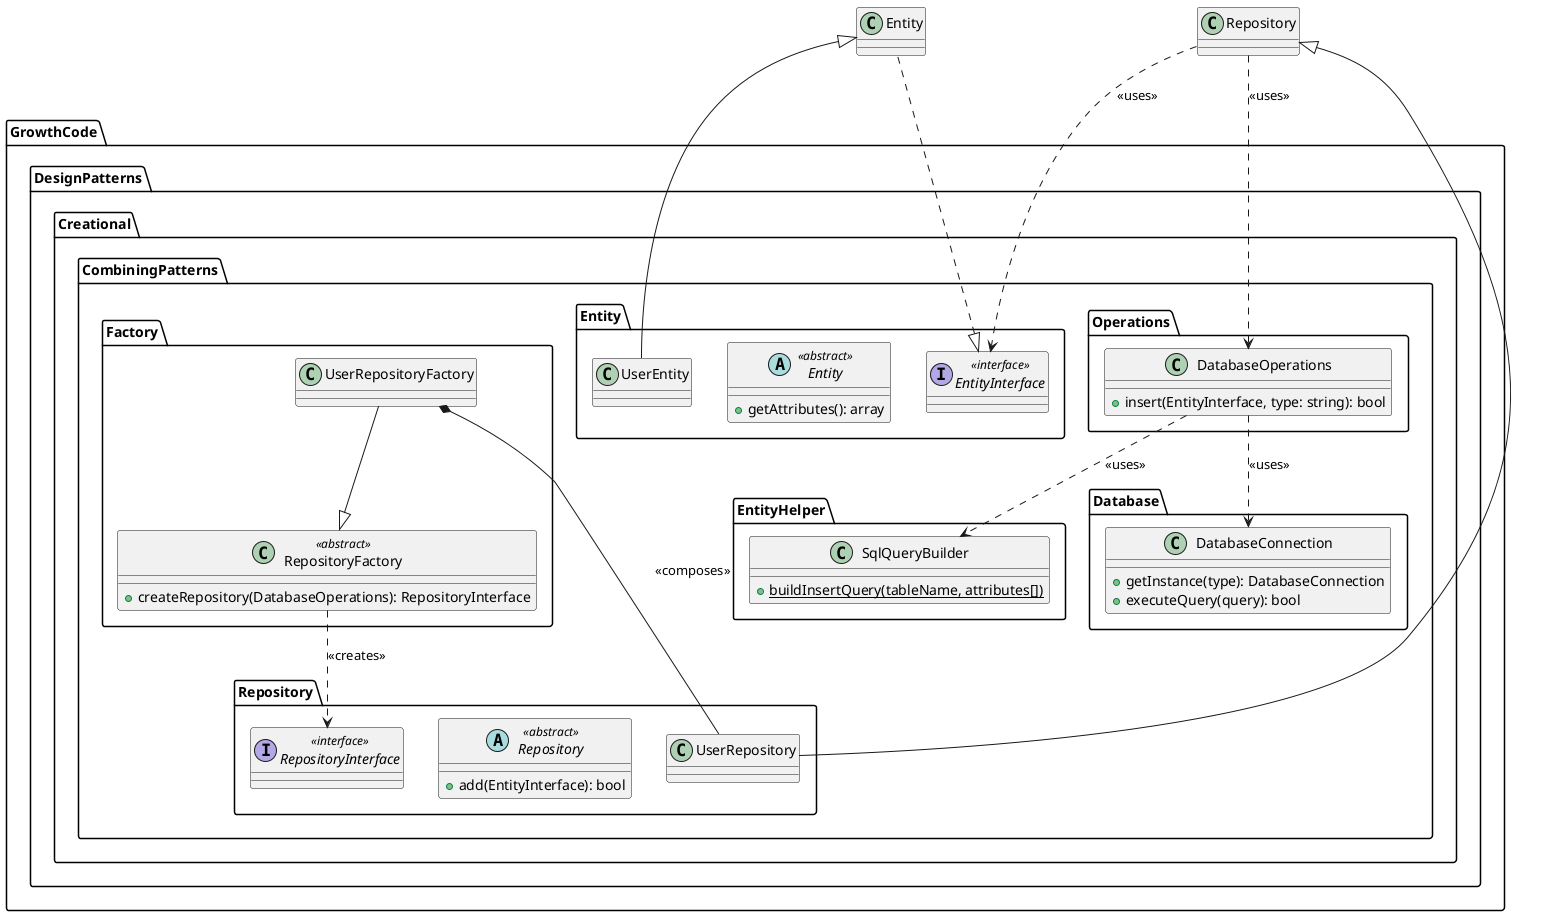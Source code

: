 @startuml CombiningPatterns

!define RECTANGLE class
' left to right direction

package "GrowthCode.DesignPatterns.Creational.CombiningPatterns" {

    package "Entity" {
        interface "EntityInterface" as EntityInterface <<interface>>
        abstract class "Entity" as Entity <<abstract>> {
            +getAttributes(): array
        }
        RECTANGLE "UserEntity" as UserEntity
    }

    package "EntityHelper" {
        RECTANGLE "SqlQueryBuilder" as SqlQueryBuilder {
            +{static} buildInsertQuery(tableName, attributes[])
        }
    }

    package "Database" {
        RECTANGLE "DatabaseConnection" as DatabaseConnection {
            +getInstance(type): DatabaseConnection
            +executeQuery(query): bool
        }
    }

    package "Operations" {
        RECTANGLE "DatabaseOperations" as DatabaseOperations {
            +insert(EntityInterface, type: string): bool
        }
    }

    package "Repository" {
        interface "RepositoryInterface" as RepositoryInterface <<interface>>
        abstract class "Repository" as Repository <<abstract>> {
            +add(EntityInterface): bool
        }
        RECTANGLE "UserRepository" as UserRepository
    }

    package "Factory" {
        RECTANGLE "RepositoryFactory" as RepositoryFactory <<abstract>> {
            +createRepository(DatabaseOperations): RepositoryInterface
        }
        RECTANGLE "UserRepositoryFactory" as UserRepositoryFactory
    }
}

EntityInterface <|.. Entity
Entity <|-- UserEntity

DatabaseOperations ..> SqlQueryBuilder : <<uses>>
DatabaseOperations ..> DatabaseConnection : <<uses>>

Repository ..> DatabaseOperations : <<uses>>
Repository ..> EntityInterface : <<uses>>

UserRepository --|> Repository

RepositoryFactory ..> RepositoryInterface : <<creates>>
UserRepositoryFactory --|> RepositoryFactory
UserRepositoryFactory *-- UserRepository : <<composes>>

@enduml
